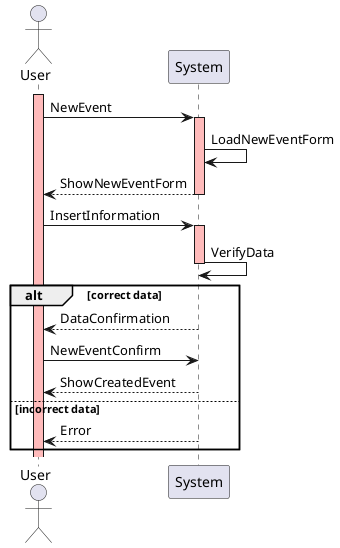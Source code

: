 @startuml

actor User
participant System

activate User #FFBBBB
User -> System: NewEvent
activate System #FFBBBB
System -> System: LoadNewEventForm
System --> User: ShowNewEventForm
deactivate System
User -> System: InsertInformation
activate System #FFBBBB
System -> System: VerifyData
deactivate System

alt correct data
  System --> User: DataConfirmation
  User -> System: NewEventConfirm
  System --> User: ShowCreatedEvent
else incorrect data
  System --> User: Error
end

@enduml
